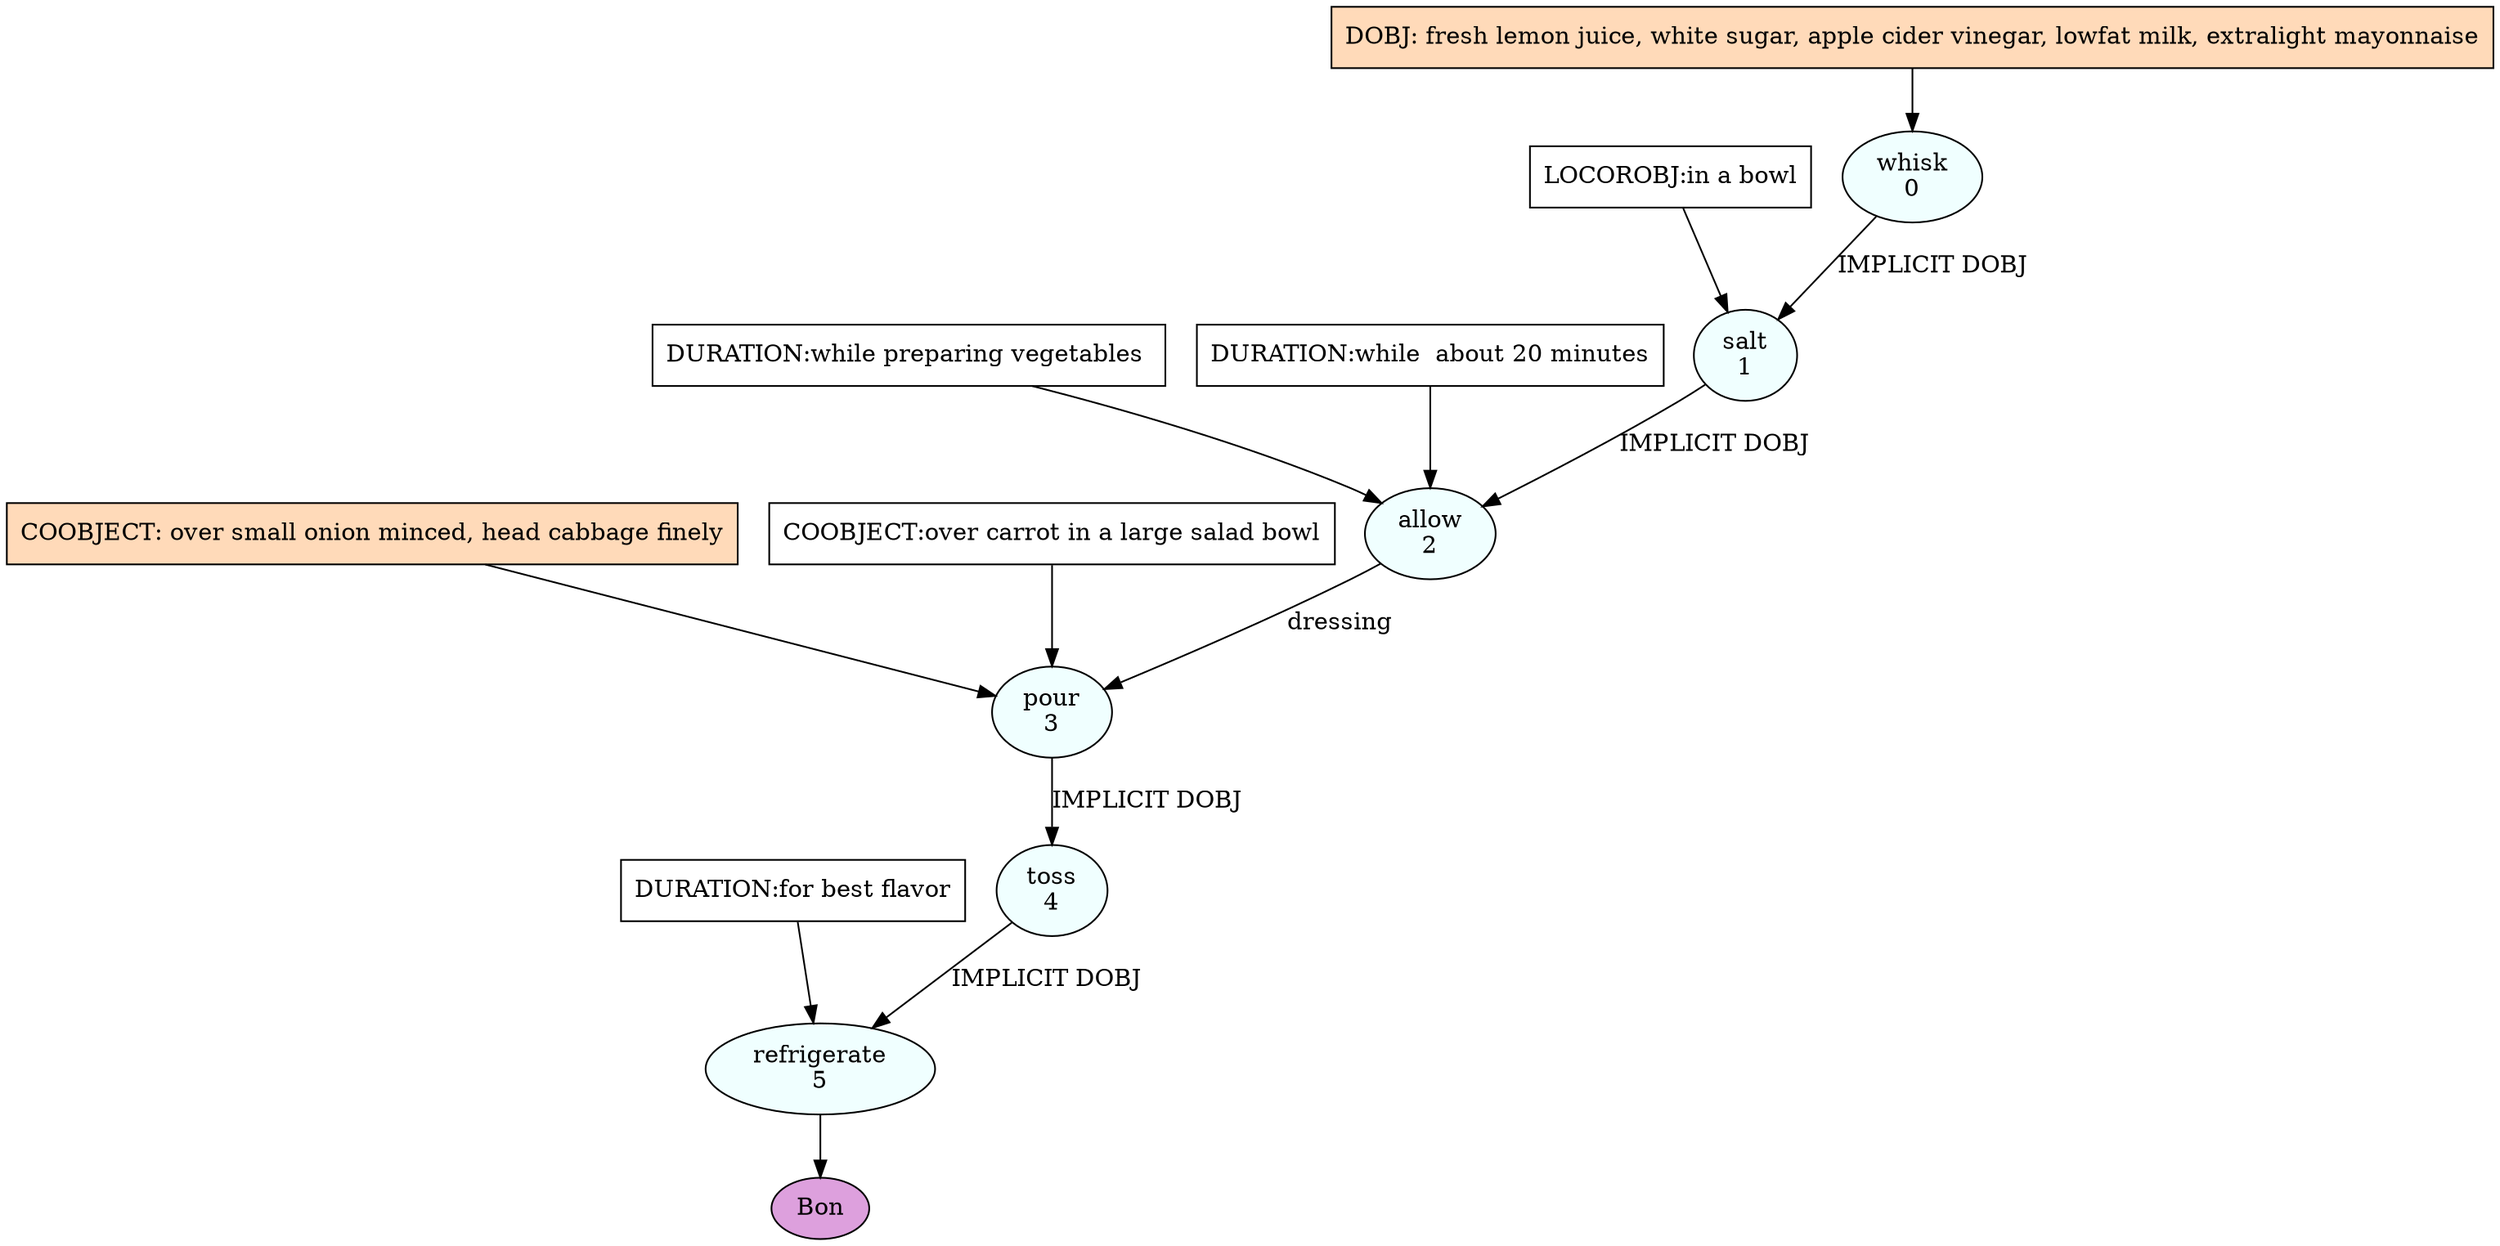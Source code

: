 digraph recipe {
E0[label="whisk
0", shape=oval, style=filled, fillcolor=azure]
E1[label="salt
1", shape=oval, style=filled, fillcolor=azure]
E2[label="allow
2", shape=oval, style=filled, fillcolor=azure]
E3[label="pour
3", shape=oval, style=filled, fillcolor=azure]
E4[label="toss
4", shape=oval, style=filled, fillcolor=azure]
E5[label="refrigerate
5", shape=oval, style=filled, fillcolor=azure]
D0[label="DOBJ: fresh lemon juice, white sugar, apple cider vinegar, lowfat milk, extralight mayonnaise", shape=box, style=filled, fillcolor=peachpuff]
D0 -> E0
E0 -> E1 [label="IMPLICIT DOBJ"]
P1_0_0[label="LOCOROBJ:in a bowl", shape=box, style=filled, fillcolor=white]
P1_0_0 -> E1
E1 -> E2 [label="IMPLICIT DOBJ"]
P2_0_0[label="DURATION:while preparing vegetables ", shape=box, style=filled, fillcolor=white]
P2_0_0 -> E2
P2_0_1[label="DURATION:while  about 20 minutes", shape=box, style=filled, fillcolor=white]
P2_0_1 -> E2
E2 -> E3 [label="dressing"]
P3_0_ing[label="COOBJECT: over small onion minced, head cabbage finely", shape=box, style=filled, fillcolor=peachpuff]
P3_0_ing -> E3
P3_0_0[label="COOBJECT:over carrot in a large salad bowl", shape=box, style=filled, fillcolor=white]
P3_0_0 -> E3
E3 -> E4 [label="IMPLICIT DOBJ"]
E4 -> E5 [label="IMPLICIT DOBJ"]
P5_0_0[label="DURATION:for best flavor", shape=box, style=filled, fillcolor=white]
P5_0_0 -> E5
EOR[label="Bon", shape=oval, style=filled, fillcolor=plum]
E5 -> EOR
}
